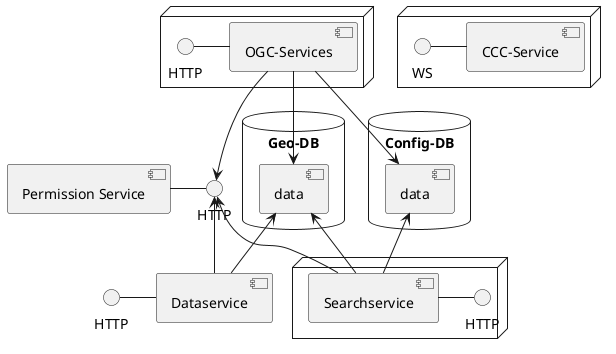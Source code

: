 @startuml
[Permission Service] as ps
() HTTP as psi
psi -left- ps
 
database "Config-DB" {
  [data] as config
}

database "Geo-DB" {
  [data] as data
}

node {
  [Searchservice] as ss
  () HTTP as ssi
  ss - ssi
  ss -up-> psi
  ss -up-> data
  ss -up-> config
}

[Dataservice] as ds
() HTTP as dsi
dsi -ds
ds -up-> psi
ds -up-> data

node {
  [CCC-Service] as ccc
  () WS as ccci
  ccci - ccc
}

node {
    [OGC-Services] as ogc
    () HTTP as ogi
    ogi - ogc
    ogc --> data
    ogc --> config
    ogc --> psi
}
@enduml
